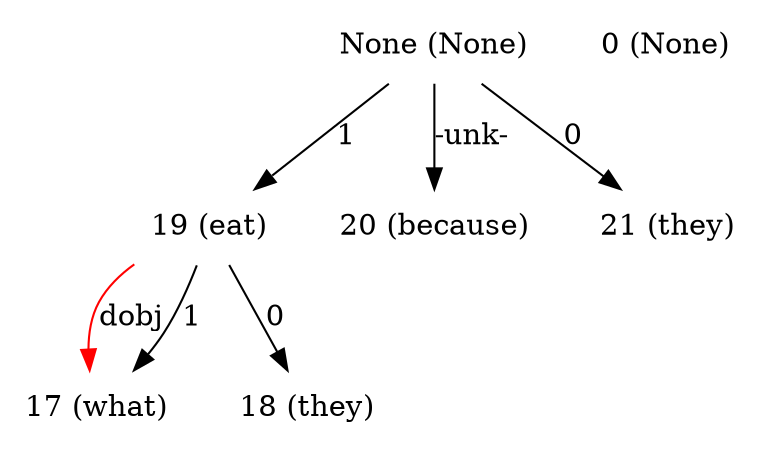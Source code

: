 digraph G{
edge [dir=forward]
node [shape=plaintext]

None [label="None (None)"]
None -> 19 [label="1"]
None [label="None (None)"]
None -> 20 [label="-unk-"]
None -> 21 [label="0"]
0 [label="0 (None)"]
17 [label="17 (what)"]
19 -> 17 [label="dobj", color="red"]
18 [label="18 (they)"]
19 [label="19 (eat)"]
19 -> 17 [label="1"]
19 -> 18 [label="0"]
20 [label="20 (because)"]
21 [label="21 (they)"]
}
